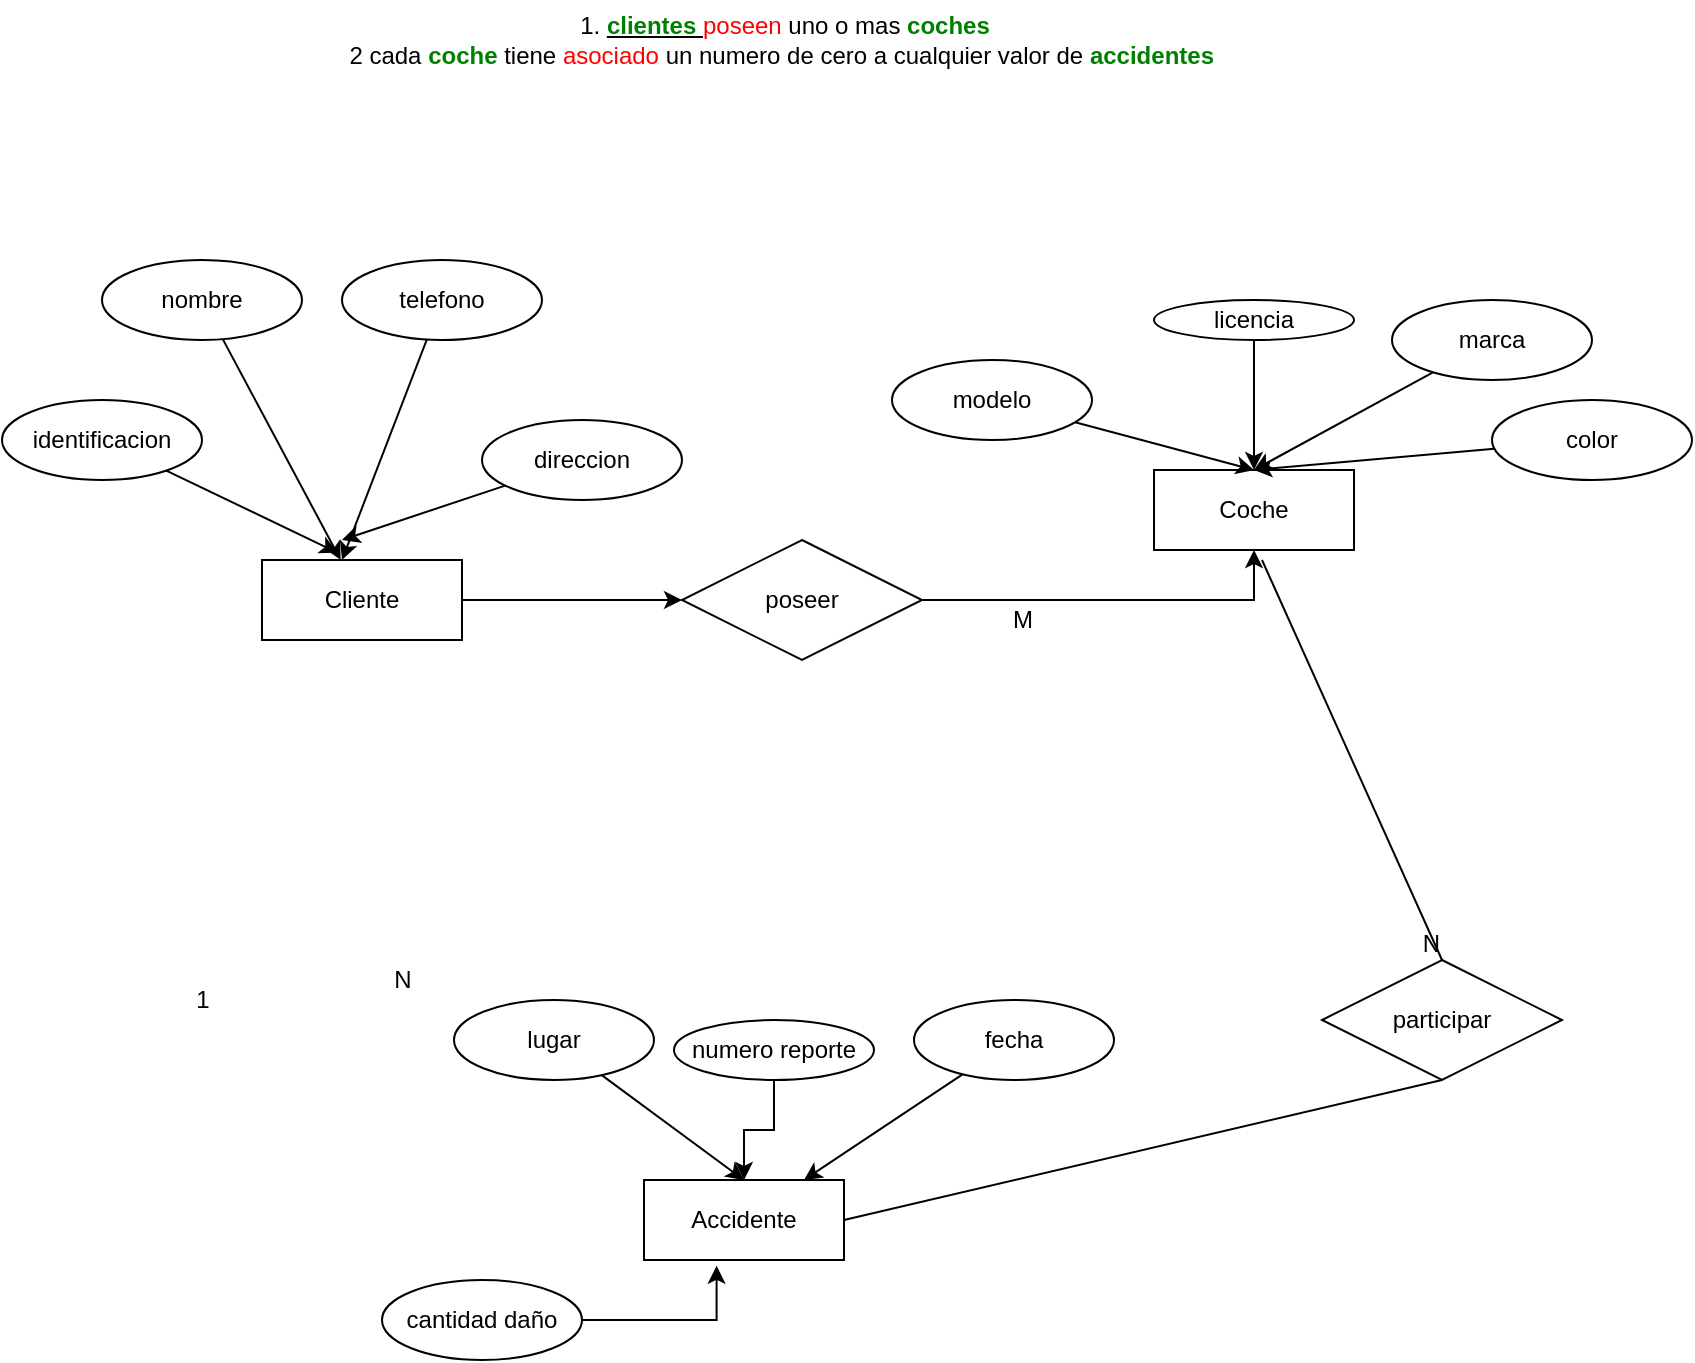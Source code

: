 <mxfile version="21.1.5" type="device">
  <diagram name="Página-1" id="g1RRKcJvlWhdHuB3zJ9g">
    <mxGraphModel dx="408" dy="633" grid="1" gridSize="10" guides="1" tooltips="1" connect="1" arrows="1" fold="1" page="1" pageScale="1" pageWidth="827" pageHeight="1169" math="0" shadow="0">
      <root>
        <mxCell id="0" />
        <mxCell id="1" parent="0" />
        <mxCell id="b4N2mK3F_M809hP6DPrB-2" value="&lt;div&gt;1. &lt;u&gt;&lt;font color=&quot;#008000&quot;&gt;&lt;b&gt;clientes &lt;/b&gt;&lt;/font&gt;&lt;/u&gt;&lt;font color=&quot;#ff0000&quot;&gt;poseen&lt;/font&gt; uno o mas &lt;b&gt;&lt;font color=&quot;#008000&quot;&gt;coches&lt;/font&gt;&lt;/b&gt;&lt;/div&gt;&lt;div&gt;2 cada &lt;b&gt;&lt;font color=&quot;#008000&quot;&gt;coche &lt;/font&gt;&lt;/b&gt;tiene &lt;font color=&quot;#ff0000&quot;&gt;asociado &lt;/font&gt;un numero de cero a cualquier valor de &lt;b&gt;&lt;font color=&quot;#008000&quot;&gt;accidentes&amp;nbsp;&lt;/font&gt;&lt;/b&gt; &lt;/div&gt;" style="text;html=1;align=center;verticalAlign=middle;resizable=0;points=[];autosize=1;strokeColor=none;fillColor=none;" vertex="1" parent="1">
          <mxGeometry x="1016" y="100" width="450" height="40" as="geometry" />
        </mxCell>
        <mxCell id="b4N2mK3F_M809hP6DPrB-40" style="edgeStyle=orthogonalEdgeStyle;rounded=0;orthogonalLoop=1;jettySize=auto;html=1;" edge="1" parent="1" source="b4N2mK3F_M809hP6DPrB-7" target="b4N2mK3F_M809hP6DPrB-37">
          <mxGeometry relative="1" as="geometry" />
        </mxCell>
        <mxCell id="b4N2mK3F_M809hP6DPrB-7" value="Cliente" style="whiteSpace=wrap;html=1;align=center;" vertex="1" parent="1">
          <mxGeometry x="980" y="380" width="100" height="40" as="geometry" />
        </mxCell>
        <mxCell id="b4N2mK3F_M809hP6DPrB-8" value="Coche" style="whiteSpace=wrap;html=1;align=center;" vertex="1" parent="1">
          <mxGeometry x="1426" y="335" width="100" height="40" as="geometry" />
        </mxCell>
        <mxCell id="b4N2mK3F_M809hP6DPrB-13" value="" style="rounded=0;orthogonalLoop=1;jettySize=auto;html=1;entryX=0.379;entryY=-0.09;entryDx=0;entryDy=0;entryPerimeter=0;" edge="1" parent="1" source="b4N2mK3F_M809hP6DPrB-10" target="b4N2mK3F_M809hP6DPrB-7">
          <mxGeometry relative="1" as="geometry" />
        </mxCell>
        <mxCell id="b4N2mK3F_M809hP6DPrB-10" value="identificacion" style="ellipse;whiteSpace=wrap;html=1;align=center;" vertex="1" parent="1">
          <mxGeometry x="850" y="300" width="100" height="40" as="geometry" />
        </mxCell>
        <mxCell id="b4N2mK3F_M809hP6DPrB-14" value="" style="edgeStyle=orthogonalEdgeStyle;rounded=0;orthogonalLoop=1;jettySize=auto;html=1;" edge="1" parent="1" source="b4N2mK3F_M809hP6DPrB-11" target="b4N2mK3F_M809hP6DPrB-8">
          <mxGeometry relative="1" as="geometry" />
        </mxCell>
        <mxCell id="b4N2mK3F_M809hP6DPrB-11" value="licencia" style="ellipse;whiteSpace=wrap;html=1;align=center;" vertex="1" parent="1">
          <mxGeometry x="1426" y="250" width="100" height="20" as="geometry" />
        </mxCell>
        <mxCell id="b4N2mK3F_M809hP6DPrB-15" value="" style="edgeStyle=orthogonalEdgeStyle;rounded=0;orthogonalLoop=1;jettySize=auto;html=1;" edge="1" parent="1" source="b4N2mK3F_M809hP6DPrB-12" target="b4N2mK3F_M809hP6DPrB-9">
          <mxGeometry relative="1" as="geometry" />
        </mxCell>
        <mxCell id="b4N2mK3F_M809hP6DPrB-12" value="numero reporte" style="ellipse;whiteSpace=wrap;html=1;align=center;" vertex="1" parent="1">
          <mxGeometry x="1186" y="610" width="100" height="30" as="geometry" />
        </mxCell>
        <mxCell id="b4N2mK3F_M809hP6DPrB-23" style="rounded=0;orthogonalLoop=1;jettySize=auto;html=1;" edge="1" parent="1" source="b4N2mK3F_M809hP6DPrB-16" target="b4N2mK3F_M809hP6DPrB-7">
          <mxGeometry relative="1" as="geometry" />
        </mxCell>
        <mxCell id="b4N2mK3F_M809hP6DPrB-16" value="nombre" style="ellipse;whiteSpace=wrap;html=1;align=center;" vertex="1" parent="1">
          <mxGeometry x="900" y="230" width="100" height="40" as="geometry" />
        </mxCell>
        <mxCell id="b4N2mK3F_M809hP6DPrB-24" style="rounded=0;orthogonalLoop=1;jettySize=auto;html=1;" edge="1" parent="1" source="b4N2mK3F_M809hP6DPrB-17">
          <mxGeometry relative="1" as="geometry">
            <mxPoint x="1020" y="380" as="targetPoint" />
          </mxGeometry>
        </mxCell>
        <mxCell id="b4N2mK3F_M809hP6DPrB-17" value="telefono" style="ellipse;whiteSpace=wrap;html=1;align=center;" vertex="1" parent="1">
          <mxGeometry x="1020" y="230" width="100" height="40" as="geometry" />
        </mxCell>
        <mxCell id="b4N2mK3F_M809hP6DPrB-25" style="rounded=0;orthogonalLoop=1;jettySize=auto;html=1;" edge="1" parent="1" source="b4N2mK3F_M809hP6DPrB-18">
          <mxGeometry relative="1" as="geometry">
            <mxPoint x="1020" y="370" as="targetPoint" />
          </mxGeometry>
        </mxCell>
        <mxCell id="b4N2mK3F_M809hP6DPrB-18" value="direccion" style="ellipse;whiteSpace=wrap;html=1;align=center;" vertex="1" parent="1">
          <mxGeometry x="1090" y="310" width="100" height="40" as="geometry" />
        </mxCell>
        <mxCell id="b4N2mK3F_M809hP6DPrB-30" style="rounded=0;orthogonalLoop=1;jettySize=auto;html=1;entryX=0.5;entryY=0;entryDx=0;entryDy=0;" edge="1" parent="1" source="b4N2mK3F_M809hP6DPrB-26" target="b4N2mK3F_M809hP6DPrB-8">
          <mxGeometry relative="1" as="geometry" />
        </mxCell>
        <mxCell id="b4N2mK3F_M809hP6DPrB-26" value="marca" style="ellipse;whiteSpace=wrap;html=1;align=center;" vertex="1" parent="1">
          <mxGeometry x="1545" y="250" width="100" height="40" as="geometry" />
        </mxCell>
        <mxCell id="b4N2mK3F_M809hP6DPrB-29" style="rounded=0;orthogonalLoop=1;jettySize=auto;html=1;entryX=0.5;entryY=0;entryDx=0;entryDy=0;" edge="1" parent="1" source="b4N2mK3F_M809hP6DPrB-27" target="b4N2mK3F_M809hP6DPrB-8">
          <mxGeometry relative="1" as="geometry" />
        </mxCell>
        <mxCell id="b4N2mK3F_M809hP6DPrB-27" value="modelo" style="ellipse;whiteSpace=wrap;html=1;align=center;" vertex="1" parent="1">
          <mxGeometry x="1295" y="280" width="100" height="40" as="geometry" />
        </mxCell>
        <mxCell id="b4N2mK3F_M809hP6DPrB-31" style="rounded=0;orthogonalLoop=1;jettySize=auto;html=1;entryX=0.5;entryY=0;entryDx=0;entryDy=0;" edge="1" parent="1" source="b4N2mK3F_M809hP6DPrB-28" target="b4N2mK3F_M809hP6DPrB-8">
          <mxGeometry relative="1" as="geometry" />
        </mxCell>
        <mxCell id="b4N2mK3F_M809hP6DPrB-28" value="color" style="ellipse;whiteSpace=wrap;html=1;align=center;" vertex="1" parent="1">
          <mxGeometry x="1595" y="300" width="100" height="40" as="geometry" />
        </mxCell>
        <mxCell id="b4N2mK3F_M809hP6DPrB-36" style="rounded=0;orthogonalLoop=1;jettySize=auto;html=1;" edge="1" parent="1" source="b4N2mK3F_M809hP6DPrB-9">
          <mxGeometry relative="1" as="geometry">
            <mxPoint x="1236" y="700" as="targetPoint" />
          </mxGeometry>
        </mxCell>
        <mxCell id="b4N2mK3F_M809hP6DPrB-32" value="fecha" style="ellipse;whiteSpace=wrap;html=1;align=center;" vertex="1" parent="1">
          <mxGeometry x="1306" y="600" width="100" height="40" as="geometry" />
        </mxCell>
        <mxCell id="b4N2mK3F_M809hP6DPrB-35" style="rounded=0;orthogonalLoop=1;jettySize=auto;html=1;entryX=0.5;entryY=0;entryDx=0;entryDy=0;" edge="1" parent="1" source="b4N2mK3F_M809hP6DPrB-33" target="b4N2mK3F_M809hP6DPrB-9">
          <mxGeometry relative="1" as="geometry">
            <Array as="points" />
          </mxGeometry>
        </mxCell>
        <mxCell id="b4N2mK3F_M809hP6DPrB-33" value="lugar" style="ellipse;whiteSpace=wrap;html=1;align=center;" vertex="1" parent="1">
          <mxGeometry x="1076" y="600" width="100" height="40" as="geometry" />
        </mxCell>
        <mxCell id="b4N2mK3F_M809hP6DPrB-41" style="edgeStyle=orthogonalEdgeStyle;rounded=0;orthogonalLoop=1;jettySize=auto;html=1;entryX=0.5;entryY=1;entryDx=0;entryDy=0;" edge="1" parent="1" source="b4N2mK3F_M809hP6DPrB-37" target="b4N2mK3F_M809hP6DPrB-8">
          <mxGeometry relative="1" as="geometry" />
        </mxCell>
        <mxCell id="b4N2mK3F_M809hP6DPrB-37" value="poseer" style="shape=rhombus;perimeter=rhombusPerimeter;whiteSpace=wrap;html=1;align=center;" vertex="1" parent="1">
          <mxGeometry x="1190" y="370" width="120" height="60" as="geometry" />
        </mxCell>
        <mxCell id="b4N2mK3F_M809hP6DPrB-42" value="1" style="text;html=1;align=center;verticalAlign=middle;resizable=0;points=[];autosize=1;strokeColor=none;fillColor=none;" vertex="1" parent="1">
          <mxGeometry x="935" y="585" width="30" height="30" as="geometry" />
        </mxCell>
        <mxCell id="b4N2mK3F_M809hP6DPrB-43" value="N" style="text;html=1;align=center;verticalAlign=middle;resizable=0;points=[];autosize=1;strokeColor=none;fillColor=none;" vertex="1" parent="1">
          <mxGeometry x="1035" y="575" width="30" height="30" as="geometry" />
        </mxCell>
        <mxCell id="b4N2mK3F_M809hP6DPrB-44" value="participar" style="shape=rhombus;perimeter=rhombusPerimeter;whiteSpace=wrap;html=1;align=center;" vertex="1" parent="1">
          <mxGeometry x="1510" y="580" width="120" height="60" as="geometry" />
        </mxCell>
        <mxCell id="b4N2mK3F_M809hP6DPrB-47" value="M" style="text;html=1;align=center;verticalAlign=middle;resizable=0;points=[];autosize=1;strokeColor=none;fillColor=none;" vertex="1" parent="1">
          <mxGeometry x="1345" y="395" width="30" height="30" as="geometry" />
        </mxCell>
        <mxCell id="b4N2mK3F_M809hP6DPrB-48" value="" style="endArrow=none;html=1;rounded=0;entryX=0.5;entryY=0;entryDx=0;entryDy=0;" edge="1" parent="1" target="b4N2mK3F_M809hP6DPrB-44">
          <mxGeometry relative="1" as="geometry">
            <mxPoint x="1480" y="380" as="sourcePoint" />
            <mxPoint x="1095" y="470" as="targetPoint" />
            <Array as="points" />
          </mxGeometry>
        </mxCell>
        <mxCell id="b4N2mK3F_M809hP6DPrB-49" value="N" style="resizable=0;html=1;whiteSpace=wrap;align=right;verticalAlign=bottom;" connectable="0" vertex="1" parent="b4N2mK3F_M809hP6DPrB-48">
          <mxGeometry x="1" relative="1" as="geometry" />
        </mxCell>
        <mxCell id="b4N2mK3F_M809hP6DPrB-53" value="" style="rounded=0;orthogonalLoop=1;jettySize=auto;html=1;" edge="1" parent="1" source="b4N2mK3F_M809hP6DPrB-32" target="b4N2mK3F_M809hP6DPrB-9">
          <mxGeometry relative="1" as="geometry">
            <mxPoint x="1236" y="700" as="targetPoint" />
            <mxPoint x="1330" y="637" as="sourcePoint" />
          </mxGeometry>
        </mxCell>
        <mxCell id="b4N2mK3F_M809hP6DPrB-9" value="Accidente" style="whiteSpace=wrap;html=1;align=center;" vertex="1" parent="1">
          <mxGeometry x="1171" y="690" width="100" height="40" as="geometry" />
        </mxCell>
        <mxCell id="b4N2mK3F_M809hP6DPrB-54" value="" style="endArrow=none;html=1;rounded=0;exitX=0.5;exitY=1;exitDx=0;exitDy=0;entryX=1;entryY=0.5;entryDx=0;entryDy=0;" edge="1" parent="1" source="b4N2mK3F_M809hP6DPrB-44" target="b4N2mK3F_M809hP6DPrB-9">
          <mxGeometry relative="1" as="geometry">
            <mxPoint x="1681" y="830" as="sourcePoint" />
            <mxPoint x="1241" y="640" as="targetPoint" />
            <Array as="points" />
          </mxGeometry>
        </mxCell>
        <mxCell id="b4N2mK3F_M809hP6DPrB-57" style="edgeStyle=orthogonalEdgeStyle;rounded=0;orthogonalLoop=1;jettySize=auto;html=1;entryX=0.363;entryY=1.072;entryDx=0;entryDy=0;entryPerimeter=0;" edge="1" parent="1" source="b4N2mK3F_M809hP6DPrB-56" target="b4N2mK3F_M809hP6DPrB-9">
          <mxGeometry relative="1" as="geometry" />
        </mxCell>
        <mxCell id="b4N2mK3F_M809hP6DPrB-56" value="cantidad daño" style="ellipse;whiteSpace=wrap;html=1;align=center;" vertex="1" parent="1">
          <mxGeometry x="1040" y="740" width="100" height="40" as="geometry" />
        </mxCell>
      </root>
    </mxGraphModel>
  </diagram>
</mxfile>
